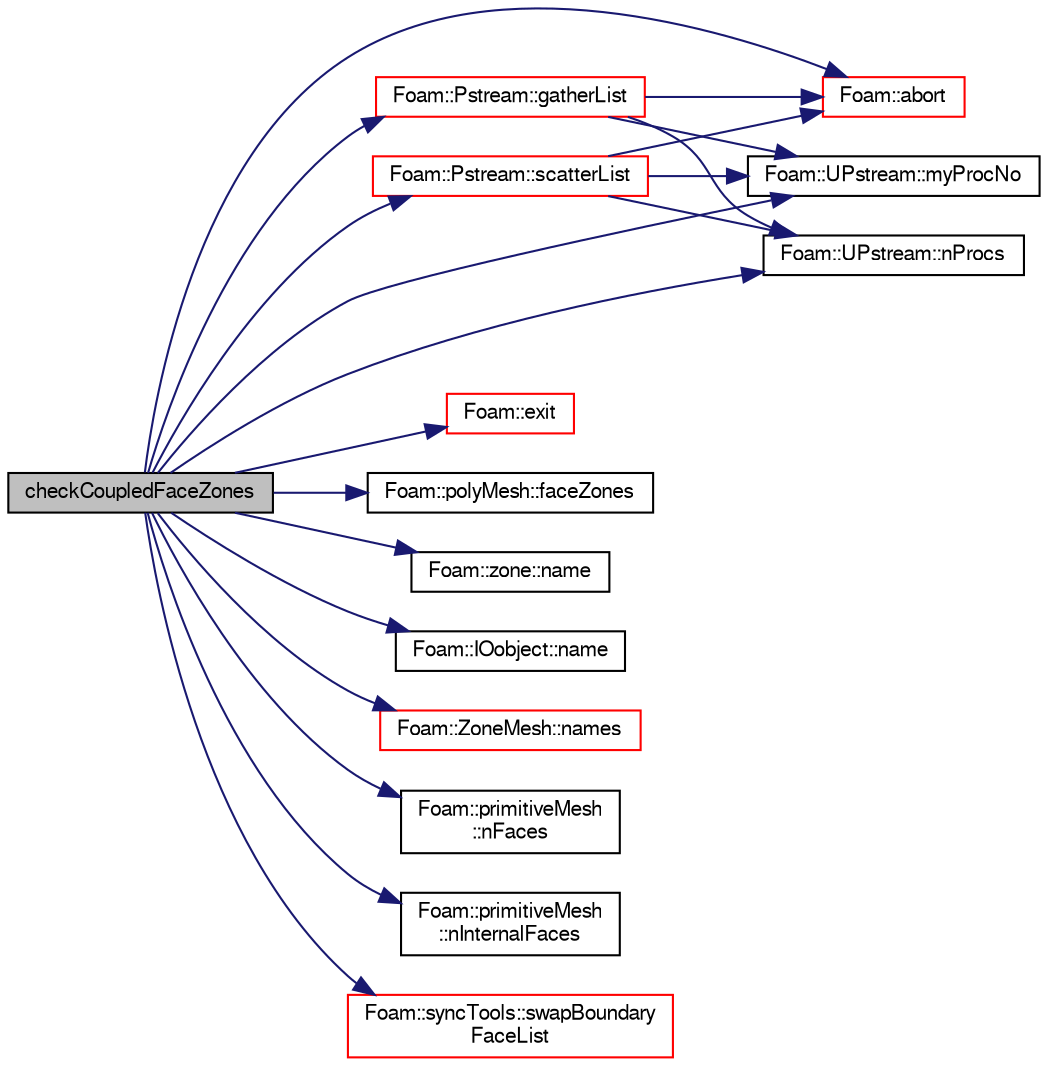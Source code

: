 digraph "checkCoupledFaceZones"
{
  bgcolor="transparent";
  edge [fontname="FreeSans",fontsize="10",labelfontname="FreeSans",labelfontsize="10"];
  node [fontname="FreeSans",fontsize="10",shape=record];
  rankdir="LR";
  Node1 [label="checkCoupledFaceZones",height=0.2,width=0.4,color="black", fillcolor="grey75", style="filled" fontcolor="black"];
  Node1 -> Node2 [color="midnightblue",fontsize="10",style="solid",fontname="FreeSans"];
  Node2 [label="Foam::abort",height=0.2,width=0.4,color="red",URL="$a10237.html#a447107a607d03e417307c203fa5fb44b"];
  Node1 -> Node3 [color="midnightblue",fontsize="10",style="solid",fontname="FreeSans"];
  Node3 [label="Foam::exit",height=0.2,width=0.4,color="red",URL="$a10237.html#a06ca7250d8e89caf05243ec094843642"];
  Node1 -> Node4 [color="midnightblue",fontsize="10",style="solid",fontname="FreeSans"];
  Node4 [label="Foam::polyMesh::faceZones",height=0.2,width=0.4,color="black",URL="$a01861.html#aa3b2dc268f43cd7ca2d043febae4f0e6",tooltip="Return face zone mesh. "];
  Node1 -> Node5 [color="midnightblue",fontsize="10",style="solid",fontname="FreeSans"];
  Node5 [label="Foam::Pstream::gatherList",height=0.2,width=0.4,color="red",URL="$a01959.html#afbdf64fb42cd760690d51a9a321792d9",tooltip="Gather data but keep individual values separate. "];
  Node5 -> Node6 [color="midnightblue",fontsize="10",style="solid",fontname="FreeSans"];
  Node6 [label="Foam::UPstream::nProcs",height=0.2,width=0.4,color="black",URL="$a02690.html#aada0e04d8127eda8ee95be0772754a4f",tooltip="Number of processes in parallel run. "];
  Node5 -> Node2 [color="midnightblue",fontsize="10",style="solid",fontname="FreeSans"];
  Node5 -> Node7 [color="midnightblue",fontsize="10",style="solid",fontname="FreeSans"];
  Node7 [label="Foam::UPstream::myProcNo",height=0.2,width=0.4,color="black",URL="$a02690.html#afc74d89573de32a3032c916f8cdd1733",tooltip="Number of this process (starting from masterNo() = 0) "];
  Node1 -> Node7 [color="midnightblue",fontsize="10",style="solid",fontname="FreeSans"];
  Node1 -> Node8 [color="midnightblue",fontsize="10",style="solid",fontname="FreeSans"];
  Node8 [label="Foam::zone::name",height=0.2,width=0.4,color="black",URL="$a02822.html#a75b72488d2e82151b025744974919d5d",tooltip="Return name. "];
  Node1 -> Node9 [color="midnightblue",fontsize="10",style="solid",fontname="FreeSans"];
  Node9 [label="Foam::IOobject::name",height=0.2,width=0.4,color="black",URL="$a01142.html#a75b72488d2e82151b025744974919d5d",tooltip="Return name. "];
  Node1 -> Node10 [color="midnightblue",fontsize="10",style="solid",fontname="FreeSans"];
  Node10 [label="Foam::ZoneMesh::names",height=0.2,width=0.4,color="red",URL="$a02823.html#a627bcef4e891104ff8192574b673920b",tooltip="Return a list of zone names. "];
  Node1 -> Node11 [color="midnightblue",fontsize="10",style="solid",fontname="FreeSans"];
  Node11 [label="Foam::primitiveMesh\l::nFaces",height=0.2,width=0.4,color="black",URL="$a01911.html#a9be088de373a98524a153de7da0e92e8"];
  Node1 -> Node12 [color="midnightblue",fontsize="10",style="solid",fontname="FreeSans"];
  Node12 [label="Foam::primitiveMesh\l::nInternalFaces",height=0.2,width=0.4,color="black",URL="$a01911.html#aa1eec60bd258a70018b8ffda0dced7bb"];
  Node1 -> Node6 [color="midnightblue",fontsize="10",style="solid",fontname="FreeSans"];
  Node1 -> Node13 [color="midnightblue",fontsize="10",style="solid",fontname="FreeSans"];
  Node13 [label="Foam::Pstream::scatterList",height=0.2,width=0.4,color="red",URL="$a01959.html#a23c38ee54f04c9d53a327db9edbdb7f0",tooltip="Scatter data. Reverse of gatherList. "];
  Node13 -> Node6 [color="midnightblue",fontsize="10",style="solid",fontname="FreeSans"];
  Node13 -> Node2 [color="midnightblue",fontsize="10",style="solid",fontname="FreeSans"];
  Node13 -> Node7 [color="midnightblue",fontsize="10",style="solid",fontname="FreeSans"];
  Node1 -> Node14 [color="midnightblue",fontsize="10",style="solid",fontname="FreeSans"];
  Node14 [label="Foam::syncTools::swapBoundary\lFaceList",height=0.2,width=0.4,color="red",URL="$a02474.html#a30e4f2ce2c2399c35f5d674bdb7c07fd",tooltip="Swap coupled boundary face values. "];
}
